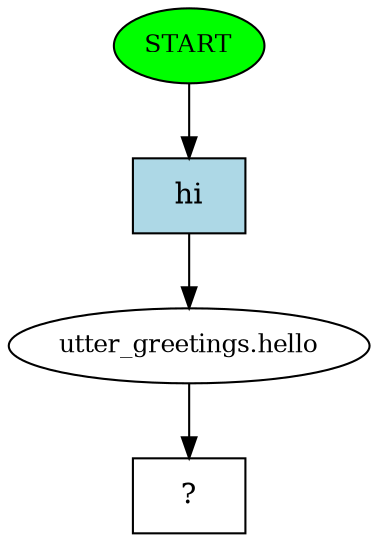 digraph  {
0 [class="start active", fillcolor=green, fontsize=12, label=START, style=filled];
1 [class=active, fontsize=12, label="utter_greetings.hello"];
2 [class="intent dashed active", label="  ?  ", shape=rect];
3 [class="intent active", fillcolor=lightblue, label=hi, shape=rect, style=filled];
0 -> 3  [class=active, key=0];
1 -> 2  [class=active, key=NONE, label=""];
3 -> 1  [class=active, key=0];
}
